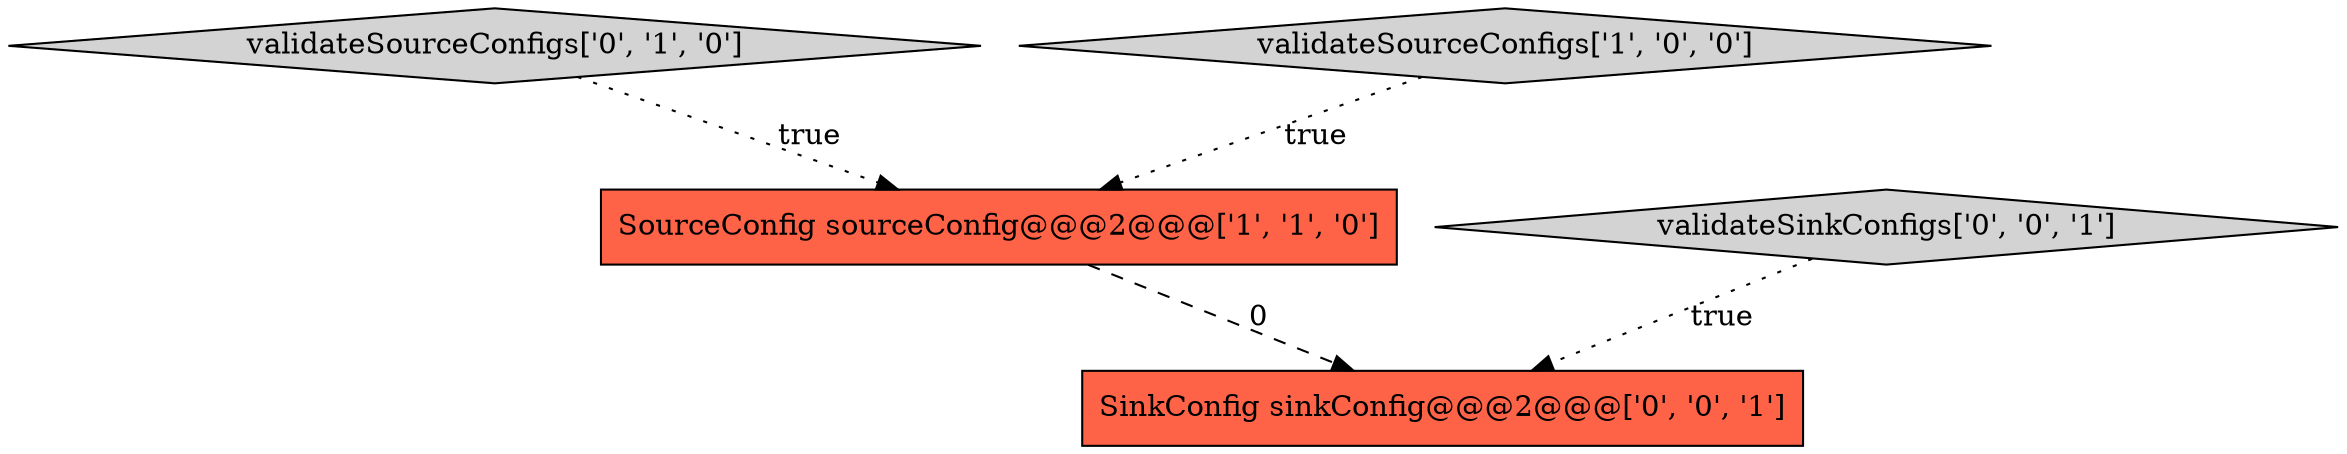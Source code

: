 digraph {
2 [style = filled, label = "validateSourceConfigs['0', '1', '0']", fillcolor = lightgray, shape = diamond image = "AAA0AAABBB2BBB"];
0 [style = filled, label = "validateSourceConfigs['1', '0', '0']", fillcolor = lightgray, shape = diamond image = "AAA0AAABBB1BBB"];
1 [style = filled, label = "SourceConfig sourceConfig@@@2@@@['1', '1', '0']", fillcolor = tomato, shape = box image = "AAA0AAABBB1BBB"];
3 [style = filled, label = "SinkConfig sinkConfig@@@2@@@['0', '0', '1']", fillcolor = tomato, shape = box image = "AAA0AAABBB3BBB"];
4 [style = filled, label = "validateSinkConfigs['0', '0', '1']", fillcolor = lightgray, shape = diamond image = "AAA0AAABBB3BBB"];
1->3 [style = dashed, label="0"];
4->3 [style = dotted, label="true"];
2->1 [style = dotted, label="true"];
0->1 [style = dotted, label="true"];
}
